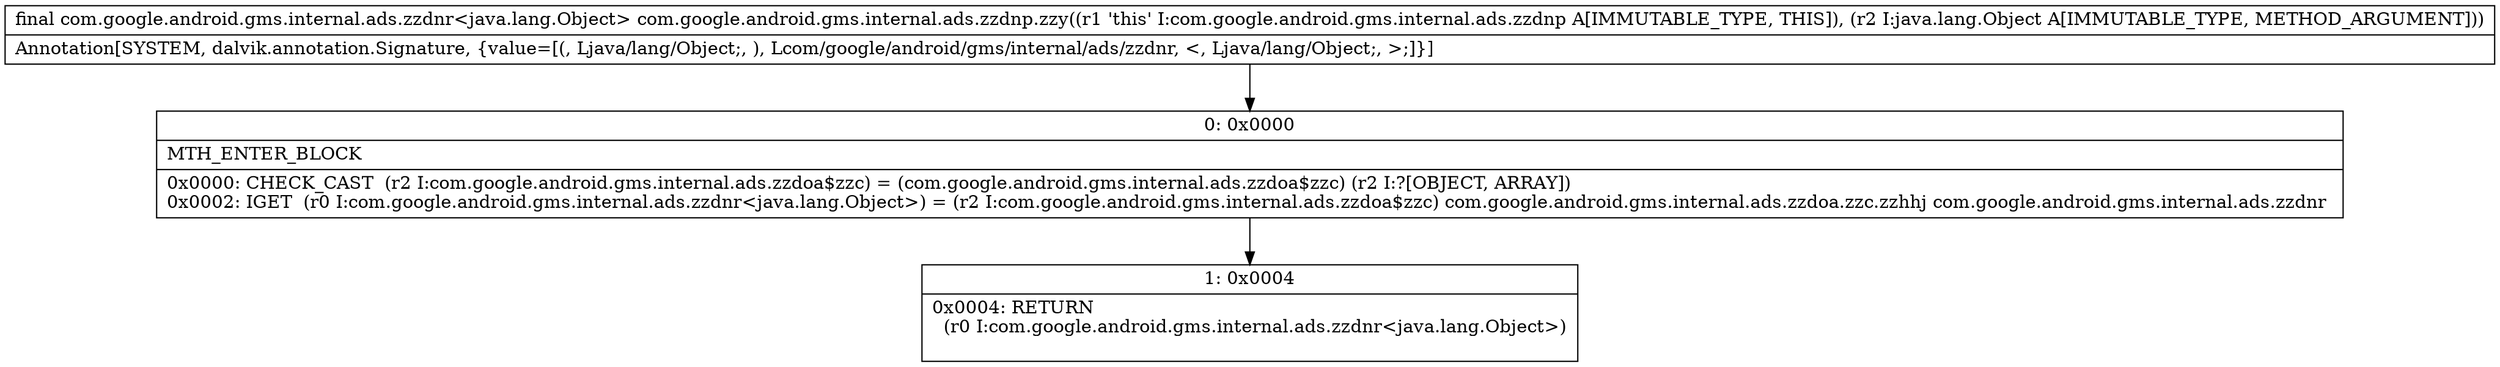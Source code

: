 digraph "CFG forcom.google.android.gms.internal.ads.zzdnp.zzy(Ljava\/lang\/Object;)Lcom\/google\/android\/gms\/internal\/ads\/zzdnr;" {
Node_0 [shape=record,label="{0\:\ 0x0000|MTH_ENTER_BLOCK\l|0x0000: CHECK_CAST  (r2 I:com.google.android.gms.internal.ads.zzdoa$zzc) = (com.google.android.gms.internal.ads.zzdoa$zzc) (r2 I:?[OBJECT, ARRAY]) \l0x0002: IGET  (r0 I:com.google.android.gms.internal.ads.zzdnr\<java.lang.Object\>) = (r2 I:com.google.android.gms.internal.ads.zzdoa$zzc) com.google.android.gms.internal.ads.zzdoa.zzc.zzhhj com.google.android.gms.internal.ads.zzdnr \l}"];
Node_1 [shape=record,label="{1\:\ 0x0004|0x0004: RETURN  \l  (r0 I:com.google.android.gms.internal.ads.zzdnr\<java.lang.Object\>)\l \l}"];
MethodNode[shape=record,label="{final com.google.android.gms.internal.ads.zzdnr\<java.lang.Object\> com.google.android.gms.internal.ads.zzdnp.zzy((r1 'this' I:com.google.android.gms.internal.ads.zzdnp A[IMMUTABLE_TYPE, THIS]), (r2 I:java.lang.Object A[IMMUTABLE_TYPE, METHOD_ARGUMENT]))  | Annotation[SYSTEM, dalvik.annotation.Signature, \{value=[(, Ljava\/lang\/Object;, ), Lcom\/google\/android\/gms\/internal\/ads\/zzdnr, \<, Ljava\/lang\/Object;, \>;]\}]\l}"];
MethodNode -> Node_0;
Node_0 -> Node_1;
}

